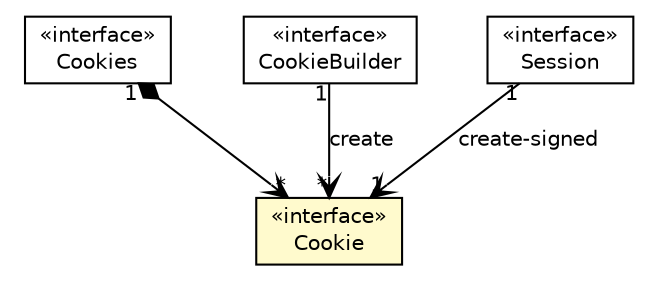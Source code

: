 #!/usr/local/bin/dot
#
# Class diagram 
# Generated by UMLGraph version R5_6-24-gf6e263 (http://www.umlgraph.org/)
#

digraph G {
	edge [fontname="Helvetica",fontsize=10,labelfontname="Helvetica",labelfontsize=10];
	node [fontname="Helvetica",fontsize=10,shape=plaintext];
	nodesep=0.25;
	ranksep=0.5;
	// io.werval.api.http.Cookies
	c12222 [label=<<table title="io.werval.api.http.Cookies" border="0" cellborder="1" cellspacing="0" cellpadding="2" port="p" href="./Cookies.html">
		<tr><td><table border="0" cellspacing="0" cellpadding="1">
<tr><td align="center" balign="center"> &#171;interface&#187; </td></tr>
<tr><td align="center" balign="center"> Cookies </td></tr>
		</table></td></tr>
		</table>>, URL="./Cookies.html", fontname="Helvetica", fontcolor="black", fontsize=10.0];
	// io.werval.api.http.Cookies.Cookie
	c12223 [label=<<table title="io.werval.api.http.Cookies.Cookie" border="0" cellborder="1" cellspacing="0" cellpadding="2" port="p" bgcolor="lemonChiffon" href="./Cookies.Cookie.html">
		<tr><td><table border="0" cellspacing="0" cellpadding="1">
<tr><td align="center" balign="center"> &#171;interface&#187; </td></tr>
<tr><td align="center" balign="center"> Cookie </td></tr>
		</table></td></tr>
		</table>>, URL="./Cookies.Cookie.html", fontname="Helvetica", fontcolor="black", fontsize=10.0];
	// io.werval.api.http.HttpBuilders.CookieBuilder
	c12231 [label=<<table title="io.werval.api.http.HttpBuilders.CookieBuilder" border="0" cellborder="1" cellspacing="0" cellpadding="2" port="p" href="./HttpBuilders.CookieBuilder.html">
		<tr><td><table border="0" cellspacing="0" cellpadding="1">
<tr><td align="center" balign="center"> &#171;interface&#187; </td></tr>
<tr><td align="center" balign="center"> CookieBuilder </td></tr>
		</table></td></tr>
		</table>>, URL="./HttpBuilders.CookieBuilder.html", fontname="Helvetica", fontcolor="black", fontsize=10.0];
	// io.werval.api.http.Session
	c12243 [label=<<table title="io.werval.api.http.Session" border="0" cellborder="1" cellspacing="0" cellpadding="2" port="p" href="./Session.html">
		<tr><td><table border="0" cellspacing="0" cellpadding="1">
<tr><td align="center" balign="center"> &#171;interface&#187; </td></tr>
<tr><td align="center" balign="center"> Session </td></tr>
		</table></td></tr>
		</table>>, URL="./Session.html", fontname="Helvetica", fontcolor="black", fontsize=10.0];
	// io.werval.api.http.Cookies NAVCOMPOSED io.werval.api.http.Cookies.Cookie
	c12222:p -> c12223:p [taillabel="1", label="", headlabel="*", fontname="Helvetica", fontcolor="black", fontsize=10.0, color="black", arrowhead=open, arrowtail=diamond, dir=both];
	// io.werval.api.http.HttpBuilders.CookieBuilder NAVASSOC io.werval.api.http.Cookies.Cookie
	c12231:p -> c12223:p [taillabel="1", label="create", headlabel="*", fontname="Helvetica", fontcolor="black", fontsize=10.0, color="black", arrowhead=open];
	// io.werval.api.http.Session NAVASSOC io.werval.api.http.Cookies.Cookie
	c12243:p -> c12223:p [taillabel="1", label="create-signed", headlabel="1", fontname="Helvetica", fontcolor="black", fontsize=10.0, color="black", arrowhead=open];
}

